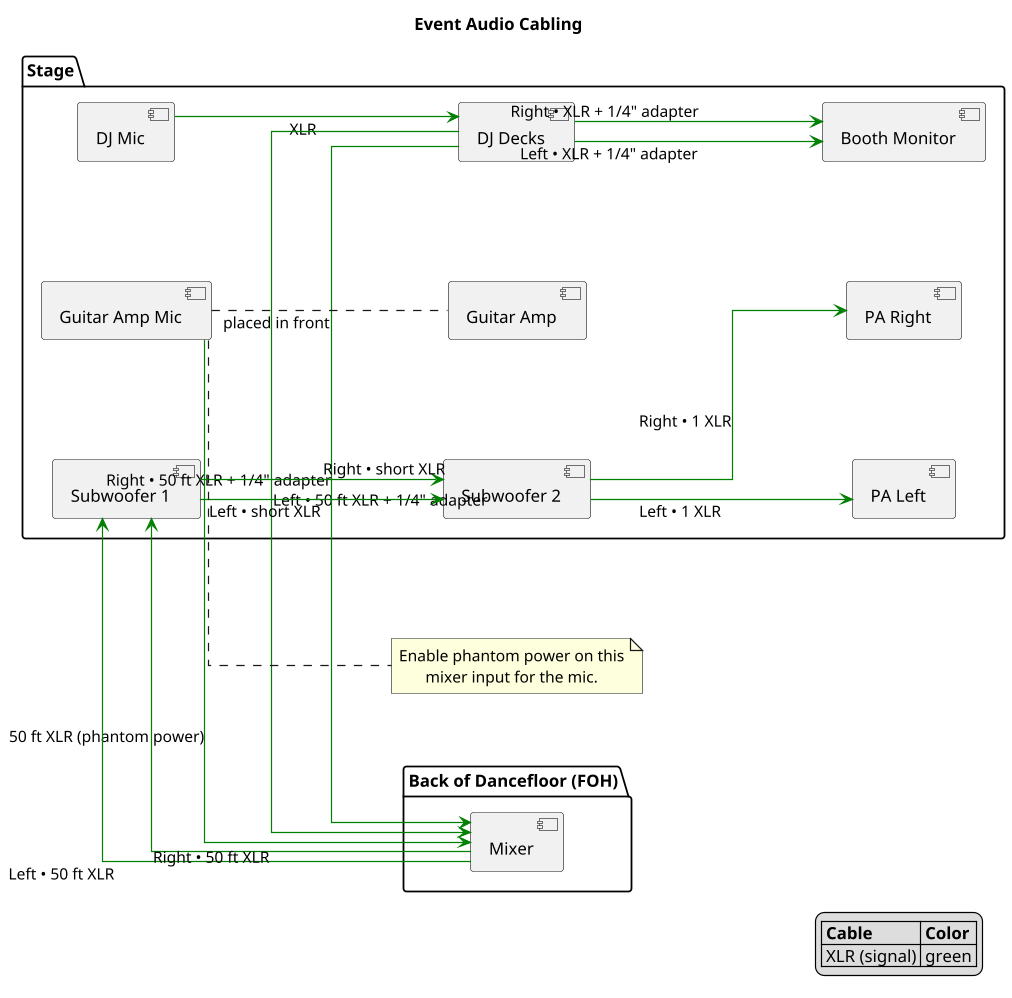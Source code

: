 @startuml cables
title Event Audio Cabling

left to right direction
skinparam linetype ortho
skinparam defaultTextAlignment center
skinparam nodesep 100
skinparam ranksep 150
scale 1.2
hide stereotype

legend right
|= Cable |= Color |
| XLR (signal) | green |
endlegend

package "Stage" {
  [DJ Mic] as MIC_DJ
  [DJ Decks] as DJ
  [Guitar Amp] as GTR_AMP
  [Guitar Amp Mic] as MIC_GTR
  [Subwoofer 1] as SUB1
  [Subwoofer 2] as SUB2
  [PA Left] as PA_L
  [PA Right] as PA_R
  [Booth Monitor] as BOOTH
}

package "Back of Dancefloor (FOH)" {
  [Mixer] as MIX
}

' Mic 1 into DJ Decks
MIC_DJ -[#green]-> DJ : XLR

' DJ Decks to Mixer (L/R) via 50 ft XLR with 1/4" adapters
DJ -[#green]-> MIX : Left • 50 ft XLR + 1/4" adapter
DJ -[#green]-> MIX : Right • 50 ft XLR + 1/4" adapter

' Guitar amp mic direct to Mixer with phantom power
MIC_GTR -[#green]-> MIX : 50 ft XLR (phantom power)
MIC_GTR .. GTR_AMP : placed in front

' Mixer to Sub 1 (L/R) via 50ft XLRs
MIX -[#green]-> SUB1 : Left • 50 ft XLR
MIX -[#green]-> SUB1 : Right • 50 ft XLR

' Sub 1 to Sub 2 (L/R) via short XLRs
SUB1 -[#green]-> SUB2 : Left • short XLR
SUB1 -[#green]-> SUB2 : Right • short XLR

' Sub 2 to Tops
SUB2 -[#green]-> PA_L : Left • 1 XLR
SUB2 -[#green]-> PA_R : Right • 1 XLR

' DJ Decks to Booth Monitor (stereo) via XLR with 1/4" adapters
DJ -[#green]-> BOOTH : Left • XLR + 1/4" adapter
DJ -[#green]-> BOOTH : Right • XLR + 1/4" adapter

note right of MIC_GTR
Enable phantom power on this
mixer input for the mic.
end note

@enduml
